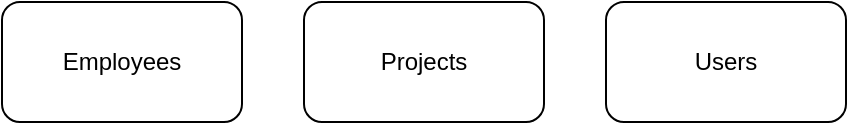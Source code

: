 <mxfile>
    <diagram id="rE4VOixaCTDtdCGmsKO4" name="Page-1">
        <mxGraphModel dx="760" dy="472" grid="0" gridSize="10" guides="1" tooltips="1" connect="1" arrows="1" fold="1" page="1" pageScale="1" pageWidth="827" pageHeight="1169" math="0" shadow="0">
            <root>
                <mxCell id="0"/>
                <mxCell id="1" parent="0"/>
                <mxCell id="2" value="Employees" style="rounded=1;whiteSpace=wrap;html=1;" vertex="1" parent="1">
                    <mxGeometry x="114" y="116" width="120" height="60" as="geometry"/>
                </mxCell>
                <mxCell id="3" value="Projects" style="rounded=1;whiteSpace=wrap;html=1;" vertex="1" parent="1">
                    <mxGeometry x="265" y="116" width="120" height="60" as="geometry"/>
                </mxCell>
                <mxCell id="4" value="Users" style="rounded=1;whiteSpace=wrap;html=1;" vertex="1" parent="1">
                    <mxGeometry x="416" y="116" width="120" height="60" as="geometry"/>
                </mxCell>
            </root>
        </mxGraphModel>
    </diagram>
</mxfile>